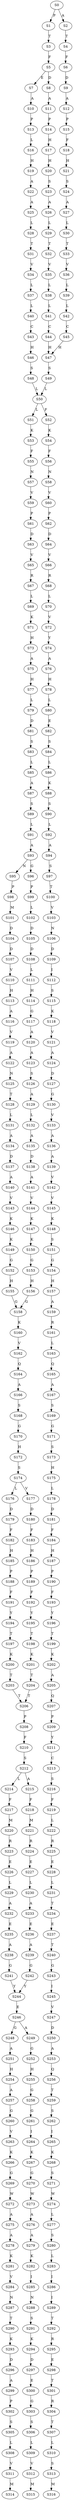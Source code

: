strict digraph  {
	S0 -> S1 [ label = P ];
	S0 -> S2 [ label = A ];
	S1 -> S3 [ label = T ];
	S2 -> S4 [ label = T ];
	S3 -> S5 [ label = F ];
	S4 -> S6 [ label = F ];
	S5 -> S7 [ label = E ];
	S5 -> S8 [ label = D ];
	S6 -> S9 [ label = D ];
	S7 -> S10 [ label = A ];
	S8 -> S11 [ label = A ];
	S9 -> S12 [ label = A ];
	S10 -> S13 [ label = P ];
	S11 -> S14 [ label = P ];
	S12 -> S15 [ label = P ];
	S13 -> S16 [ label = L ];
	S14 -> S17 [ label = H ];
	S15 -> S18 [ label = F ];
	S16 -> S19 [ label = H ];
	S17 -> S20 [ label = H ];
	S18 -> S21 [ label = H ];
	S19 -> S22 [ label = A ];
	S20 -> S23 [ label = S ];
	S21 -> S24 [ label = S ];
	S22 -> S25 [ label = A ];
	S23 -> S26 [ label = A ];
	S24 -> S27 [ label = A ];
	S25 -> S28 [ label = L ];
	S26 -> S29 [ label = L ];
	S27 -> S30 [ label = L ];
	S28 -> S31 [ label = T ];
	S29 -> S32 [ label = T ];
	S30 -> S33 [ label = T ];
	S31 -> S34 [ label = V ];
	S32 -> S35 [ label = V ];
	S33 -> S36 [ label = V ];
	S34 -> S37 [ label = L ];
	S35 -> S38 [ label = L ];
	S36 -> S39 [ label = L ];
	S37 -> S40 [ label = L ];
	S38 -> S41 [ label = L ];
	S39 -> S42 [ label = L ];
	S40 -> S43 [ label = C ];
	S41 -> S44 [ label = C ];
	S42 -> S45 [ label = C ];
	S43 -> S46 [ label = H ];
	S44 -> S47 [ label = H ];
	S45 -> S47 [ label = H ];
	S46 -> S48 [ label = S ];
	S47 -> S49 [ label = S ];
	S48 -> S50 [ label = L ];
	S49 -> S50 [ label = L ];
	S50 -> S51 [ label = L ];
	S50 -> S52 [ label = F ];
	S51 -> S53 [ label = K ];
	S52 -> S54 [ label = K ];
	S53 -> S55 [ label = F ];
	S54 -> S56 [ label = F ];
	S55 -> S57 [ label = N ];
	S56 -> S58 [ label = N ];
	S57 -> S59 [ label = V ];
	S58 -> S60 [ label = V ];
	S59 -> S61 [ label = P ];
	S60 -> S62 [ label = P ];
	S61 -> S63 [ label = D ];
	S62 -> S64 [ label = D ];
	S63 -> S65 [ label = V ];
	S64 -> S66 [ label = V ];
	S65 -> S67 [ label = R ];
	S66 -> S68 [ label = R ];
	S67 -> S69 [ label = L ];
	S68 -> S70 [ label = L ];
	S69 -> S71 [ label = K ];
	S70 -> S72 [ label = V ];
	S71 -> S73 [ label = H ];
	S72 -> S74 [ label = Y ];
	S73 -> S75 [ label = A ];
	S74 -> S76 [ label = A ];
	S75 -> S77 [ label = H ];
	S76 -> S78 [ label = H ];
	S77 -> S79 [ label = L ];
	S78 -> S80 [ label = L ];
	S79 -> S81 [ label = D ];
	S80 -> S82 [ label = E ];
	S81 -> S83 [ label = S ];
	S82 -> S84 [ label = S ];
	S83 -> S85 [ label = L ];
	S84 -> S86 [ label = L ];
	S85 -> S87 [ label = A ];
	S86 -> S88 [ label = K ];
	S87 -> S89 [ label = S ];
	S88 -> S90 [ label = S ];
	S89 -> S91 [ label = L ];
	S90 -> S92 [ label = L ];
	S91 -> S93 [ label = A ];
	S92 -> S94 [ label = A ];
	S93 -> S95 [ label = N ];
	S93 -> S96 [ label = G ];
	S94 -> S97 [ label = S ];
	S95 -> S98 [ label = P ];
	S96 -> S99 [ label = P ];
	S97 -> S100 [ label = T ];
	S98 -> S101 [ label = M ];
	S99 -> S102 [ label = L ];
	S100 -> S103 [ label = V ];
	S101 -> S104 [ label = D ];
	S102 -> S105 [ label = D ];
	S103 -> S106 [ label = N ];
	S104 -> S107 [ label = D ];
	S105 -> S108 [ label = D ];
	S106 -> S109 [ label = D ];
	S107 -> S110 [ label = V ];
	S108 -> S111 [ label = L ];
	S109 -> S112 [ label = I ];
	S110 -> S113 [ label = H ];
	S111 -> S114 [ label = H ];
	S112 -> S115 [ label = S ];
	S113 -> S116 [ label = A ];
	S114 -> S117 [ label = G ];
	S115 -> S118 [ label = K ];
	S116 -> S119 [ label = V ];
	S117 -> S120 [ label = A ];
	S118 -> S121 [ label = V ];
	S119 -> S122 [ label = A ];
	S120 -> S123 [ label = A ];
	S121 -> S124 [ label = A ];
	S122 -> S125 [ label = N ];
	S123 -> S126 [ label = S ];
	S124 -> S127 [ label = D ];
	S125 -> S128 [ label = T ];
	S126 -> S129 [ label = A ];
	S127 -> S130 [ label = G ];
	S128 -> S131 [ label = L ];
	S129 -> S132 [ label = L ];
	S130 -> S133 [ label = V ];
	S131 -> S134 [ label = A ];
	S132 -> S135 [ label = A ];
	S133 -> S136 [ label = A ];
	S134 -> S137 [ label = D ];
	S135 -> S138 [ label = D ];
	S136 -> S139 [ label = A ];
	S137 -> S140 [ label = A ];
	S138 -> S141 [ label = A ];
	S139 -> S142 [ label = V ];
	S140 -> S143 [ label = V ];
	S141 -> S144 [ label = V ];
	S142 -> S145 [ label = V ];
	S143 -> S146 [ label = K ];
	S144 -> S147 [ label = K ];
	S145 -> S148 [ label = K ];
	S146 -> S149 [ label = K ];
	S147 -> S150 [ label = K ];
	S148 -> S151 [ label = S ];
	S149 -> S152 [ label = G ];
	S150 -> S153 [ label = G ];
	S151 -> S154 [ label = G ];
	S152 -> S155 [ label = H ];
	S153 -> S156 [ label = H ];
	S154 -> S157 [ label = H ];
	S155 -> S158 [ label = G ];
	S156 -> S158 [ label = G ];
	S157 -> S159 [ label = A ];
	S158 -> S160 [ label = K ];
	S159 -> S161 [ label = R ];
	S160 -> S162 [ label = V ];
	S161 -> S163 [ label = L ];
	S162 -> S164 [ label = Q ];
	S163 -> S165 [ label = Q ];
	S164 -> S166 [ label = A ];
	S165 -> S167 [ label = A ];
	S166 -> S168 [ label = S ];
	S167 -> S169 [ label = S ];
	S168 -> S170 [ label = G ];
	S169 -> S171 [ label = G ];
	S170 -> S172 [ label = H ];
	S171 -> S173 [ label = S ];
	S172 -> S174 [ label = S ];
	S173 -> S175 [ label = H ];
	S174 -> S176 [ label = L ];
	S174 -> S177 [ label = V ];
	S175 -> S178 [ label = L ];
	S176 -> S179 [ label = D ];
	S177 -> S180 [ label = D ];
	S178 -> S181 [ label = D ];
	S179 -> S182 [ label = F ];
	S180 -> S183 [ label = F ];
	S181 -> S184 [ label = F ];
	S182 -> S185 [ label = H ];
	S183 -> S186 [ label = H ];
	S184 -> S187 [ label = H ];
	S185 -> S188 [ label = P ];
	S186 -> S189 [ label = P ];
	S187 -> S190 [ label = P ];
	S188 -> S191 [ label = F ];
	S189 -> S192 [ label = F ];
	S190 -> S193 [ label = F ];
	S191 -> S194 [ label = Y ];
	S192 -> S195 [ label = Y ];
	S193 -> S196 [ label = Y ];
	S194 -> S197 [ label = T ];
	S195 -> S198 [ label = T ];
	S196 -> S199 [ label = T ];
	S197 -> S200 [ label = K ];
	S198 -> S201 [ label = K ];
	S199 -> S202 [ label = K ];
	S200 -> S203 [ label = T ];
	S201 -> S204 [ label = T ];
	S202 -> S205 [ label = A ];
	S203 -> S206 [ label = T ];
	S204 -> S206 [ label = T ];
	S205 -> S207 [ label = Q ];
	S206 -> S208 [ label = P ];
	S207 -> S209 [ label = P ];
	S208 -> S210 [ label = F ];
	S209 -> S211 [ label = Y ];
	S210 -> S212 [ label = S ];
	S211 -> S213 [ label = C ];
	S212 -> S214 [ label = L ];
	S212 -> S215 [ label = A ];
	S213 -> S216 [ label = S ];
	S214 -> S217 [ label = F ];
	S215 -> S218 [ label = F ];
	S216 -> S219 [ label = F ];
	S217 -> S220 [ label = M ];
	S218 -> S221 [ label = M ];
	S219 -> S222 [ label = L ];
	S220 -> S223 [ label = R ];
	S221 -> S224 [ label = R ];
	S222 -> S225 [ label = R ];
	S223 -> S226 [ label = E ];
	S224 -> S227 [ label = E ];
	S225 -> S228 [ label = E ];
	S226 -> S229 [ label = L ];
	S227 -> S230 [ label = L ];
	S228 -> S231 [ label = L ];
	S229 -> S232 [ label = A ];
	S230 -> S233 [ label = A ];
	S231 -> S234 [ label = T ];
	S232 -> S235 [ label = E ];
	S233 -> S236 [ label = E ];
	S234 -> S237 [ label = E ];
	S235 -> S238 [ label = A ];
	S236 -> S239 [ label = A ];
	S237 -> S240 [ label = T ];
	S238 -> S241 [ label = G ];
	S239 -> S242 [ label = G ];
	S240 -> S243 [ label = G ];
	S241 -> S244 [ label = Y ];
	S242 -> S244 [ label = Y ];
	S243 -> S245 [ label = I ];
	S244 -> S246 [ label = E ];
	S245 -> S247 [ label = V ];
	S246 -> S248 [ label = G ];
	S246 -> S249 [ label = A ];
	S247 -> S250 [ label = D ];
	S248 -> S251 [ label = A ];
	S249 -> S252 [ label = G ];
	S250 -> S253 [ label = A ];
	S251 -> S254 [ label = H ];
	S252 -> S255 [ label = H ];
	S253 -> S256 [ label = Q ];
	S254 -> S257 [ label = A ];
	S255 -> S258 [ label = G ];
	S256 -> S259 [ label = T ];
	S257 -> S260 [ label = G ];
	S258 -> S261 [ label = G ];
	S259 -> S262 [ label = S ];
	S260 -> S263 [ label = V ];
	S261 -> S264 [ label = I ];
	S262 -> S265 [ label = I ];
	S263 -> S266 [ label = K ];
	S264 -> S267 [ label = K ];
	S265 -> S268 [ label = K ];
	S266 -> S269 [ label = G ];
	S267 -> S270 [ label = G ];
	S268 -> S271 [ label = S ];
	S269 -> S272 [ label = W ];
	S270 -> S273 [ label = W ];
	S271 -> S274 [ label = W ];
	S272 -> S275 [ label = A ];
	S273 -> S276 [ label = A ];
	S274 -> S277 [ label = L ];
	S275 -> S278 [ label = A ];
	S276 -> S279 [ label = A ];
	S277 -> S280 [ label = S ];
	S278 -> S281 [ label = K ];
	S279 -> S282 [ label = K ];
	S280 -> S283 [ label = L ];
	S281 -> S284 [ label = V ];
	S282 -> S285 [ label = I ];
	S283 -> S286 [ label = I ];
	S284 -> S287 [ label = N ];
	S285 -> S288 [ label = N ];
	S286 -> S289 [ label = I ];
	S287 -> S290 [ label = T ];
	S288 -> S291 [ label = S ];
	S289 -> S292 [ label = T ];
	S290 -> S293 [ label = K ];
	S291 -> S294 [ label = K ];
	S292 -> S295 [ label = R ];
	S293 -> S296 [ label = D ];
	S294 -> S297 [ label = D ];
	S295 -> S298 [ label = E ];
	S296 -> S299 [ label = A ];
	S297 -> S300 [ label = E ];
	S298 -> S301 [ label = T ];
	S299 -> S302 [ label = P ];
	S300 -> S303 [ label = G ];
	S301 -> S304 [ label = R ];
	S302 -> S305 [ label = S ];
	S303 -> S306 [ label = S ];
	S304 -> S307 [ label = T ];
	S305 -> S308 [ label = L ];
	S306 -> S309 [ label = L ];
	S307 -> S310 [ label = L ];
	S308 -> S311 [ label = V ];
	S309 -> S312 [ label = V ];
	S310 -> S313 [ label = S ];
	S311 -> S314 [ label = M ];
	S312 -> S315 [ label = M ];
	S313 -> S316 [ label = M ];
}
